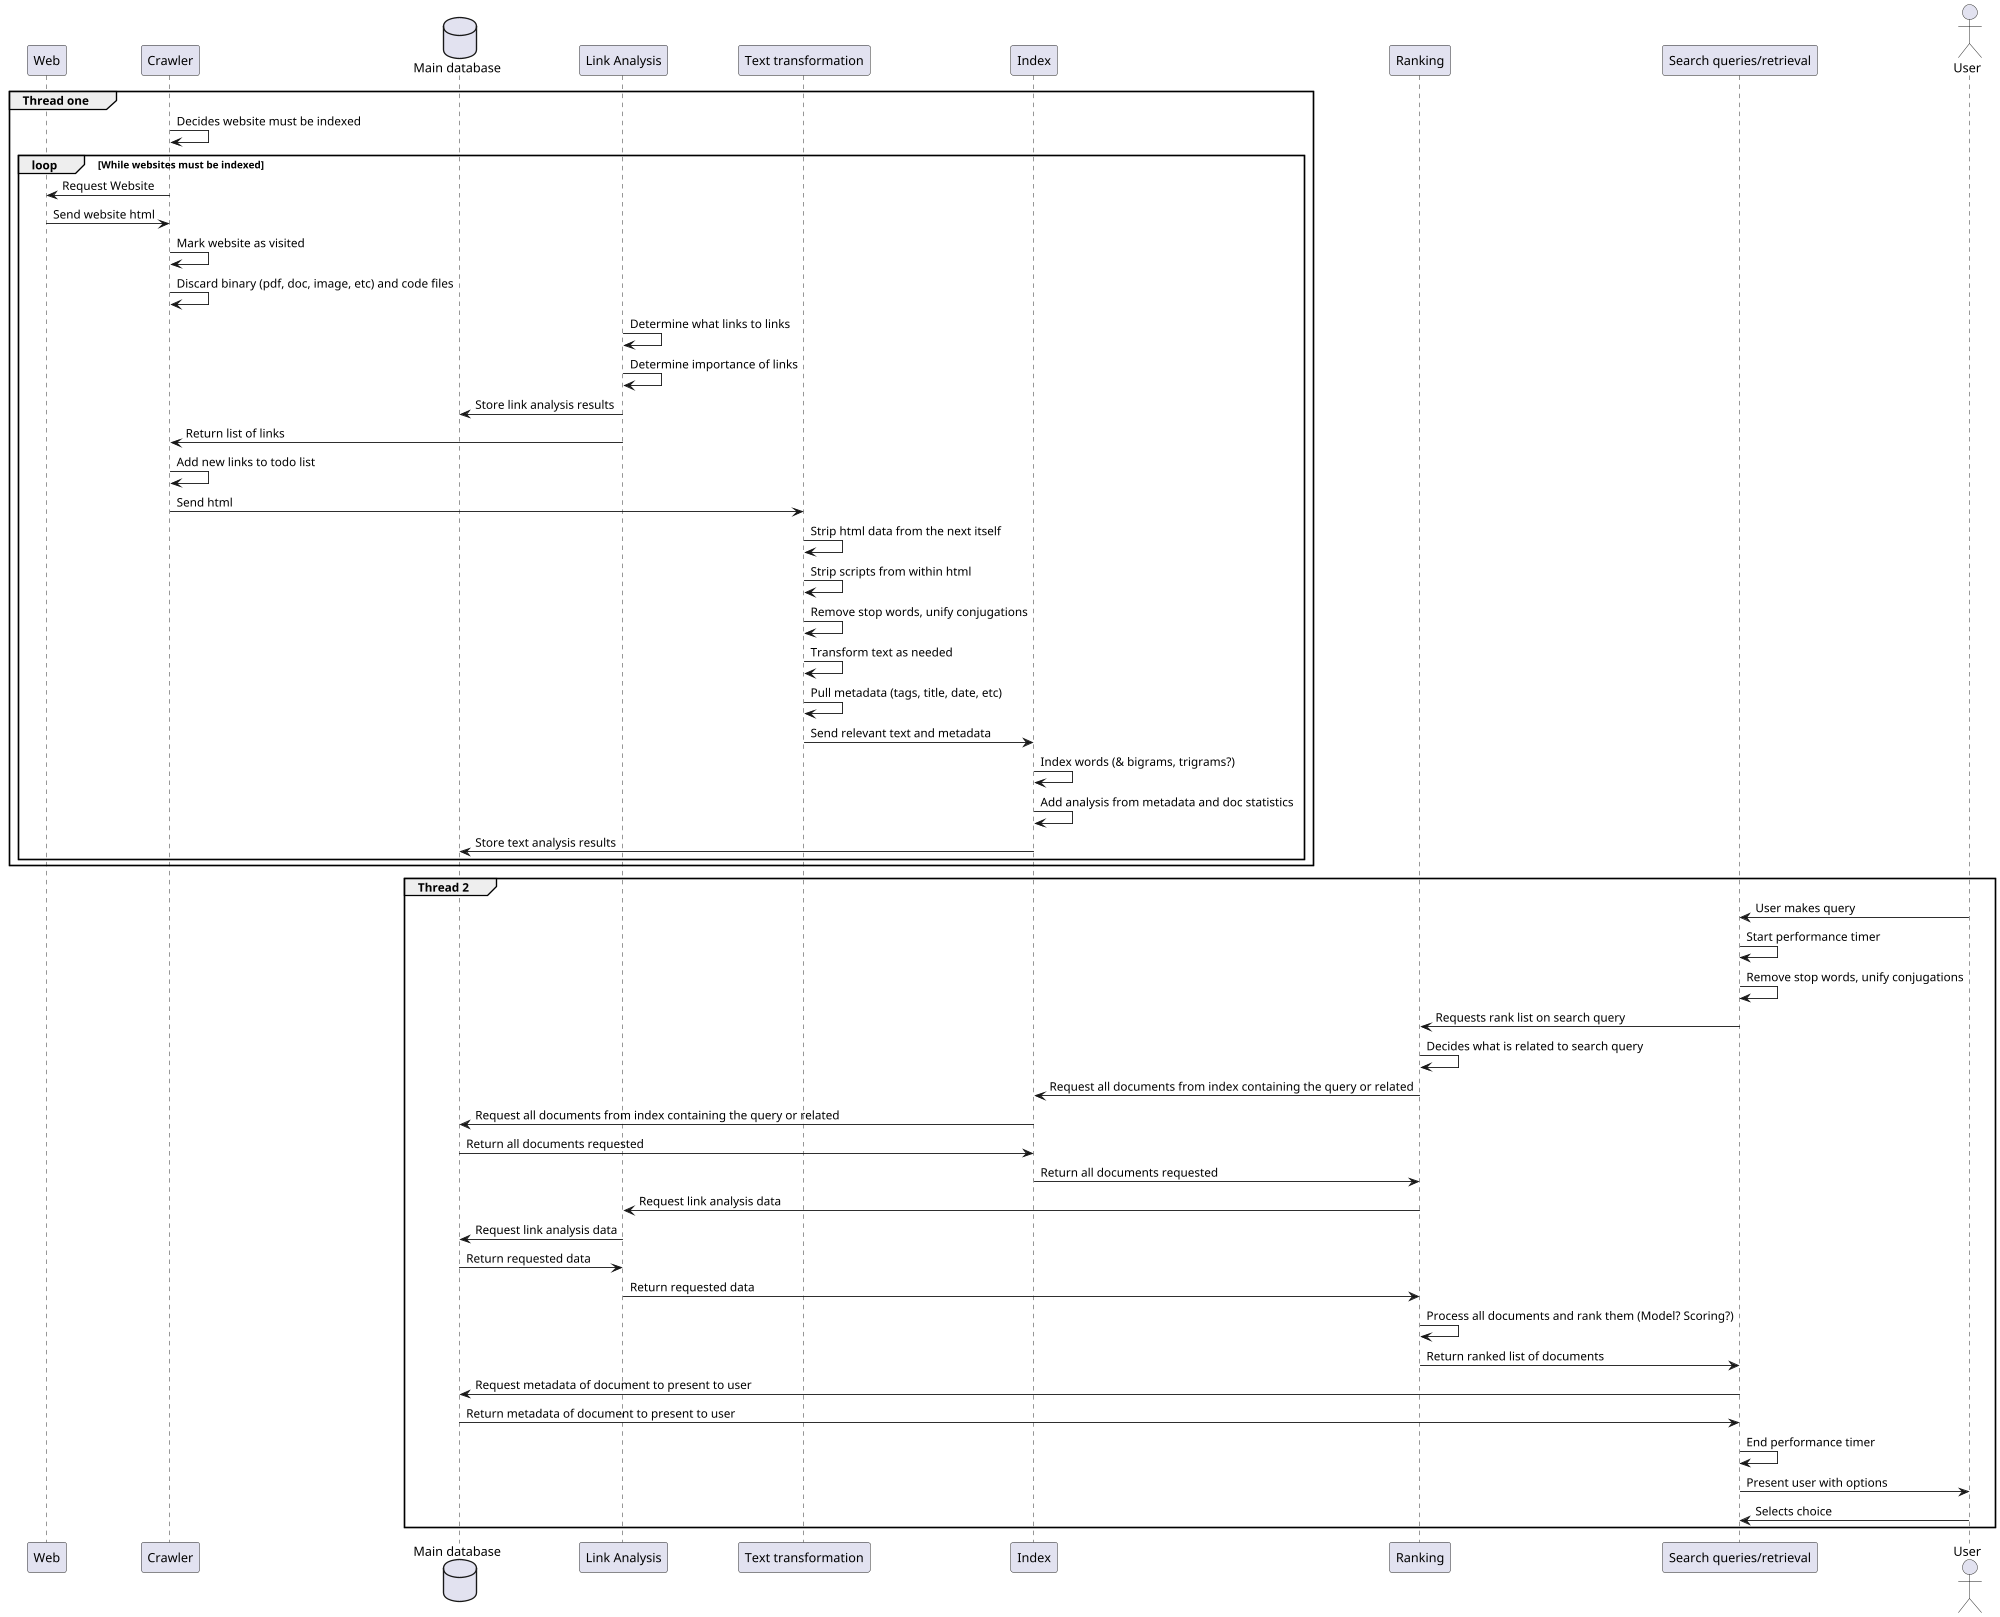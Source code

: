 @startuml

scale max 2000 width

participant Web
participant Crawler
database "Main database"
participant "Link Analysis"
participant "Text transformation"
participant Index
participant Ranking
participant "Search queries/retrieval"
actor User

group Thread one
Crawler -> Crawler: Decides website must be indexed
loop While websites must be indexed
Crawler -> Web: Request Website
Web -> Crawler: Send website html
Crawler -> Crawler: Mark website as visited
Crawler -> Crawler: Discard binary (pdf, doc, image, etc) and code files
"Link Analysis" -> "Link Analysis": Determine what links to links
"Link Analysis" -> "Link Analysis": Determine importance of links
"Link Analysis" -> "Main database": Store link analysis results
"Link Analysis" -> Crawler: Return list of links
Crawler -> Crawler: Add new links to todo list
Crawler -> "Text transformation": Send html
"Text transformation" -> "Text transformation": Strip html data from the next itself
"Text transformation" -> "Text transformation": Strip scripts from within html
"Text transformation" -> "Text transformation": Remove stop words, unify conjugations
"Text transformation" -> "Text transformation": Transform text as needed
"Text transformation" -> "Text transformation": Pull metadata (tags, title, date, etc)
"Text transformation" -> Index: Send relevant text and metadata
Index -> Index: Index words (& bigrams, trigrams?)
Index -> Index: Add analysis from metadata and doc statistics
Index -> "Main database": Store text analysis results
end
end

Group Thread 2
User -> "Search queries/retrieval": User makes query
"Search queries/retrieval" -> "Search queries/retrieval": Start performance timer
"Search queries/retrieval" -> "Search queries/retrieval": Remove stop words, unify conjugations
"Search queries/retrieval" -> Ranking: Requests rank list on search query
Ranking -> Ranking: Decides what is related to search query
Ranking -> Index: Request all documents from index containing the query or related
Index -> "Main database": Request all documents from index containing the query or related
"Main database" -> Index: Return all documents requested
Index -> Ranking: Return all documents requested
Ranking -> "Link Analysis": Request link analysis data
"Link Analysis" -> "Main database": Request link analysis data
"Main database" -> "Link Analysis": Return requested data
"Link Analysis" -> Ranking: Return requested data
Ranking -> Ranking: Process all documents and rank them (Model? Scoring?)
Ranking -> "Search queries/retrieval": Return ranked list of documents
"Search queries/retrieval" -> "Main database": Request metadata of document to present to user
"Main database" -> "Search queries/retrieval": Return metadata of document to present to user
"Search queries/retrieval" -> "Search queries/retrieval": End performance timer
"Search queries/retrieval" -> User: Present user with options
User -> "Search queries/retrieval": Selects choice
end
@enduml

